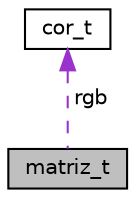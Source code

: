 digraph "matriz_t"
{
 // LATEX_PDF_SIZE
  edge [fontname="Helvetica",fontsize="10",labelfontname="Helvetica",labelfontsize="10"];
  node [fontname="Helvetica",fontsize="10",shape=record];
  Node1 [label="matriz_t",height=0.2,width=0.4,color="black", fillcolor="grey75", style="filled", fontcolor="black",tooltip="Struct tela com a matriz de cores (ex. tela->rgb[0][0].r = 255; tela->rgb[0][0].g = 0; tela->rgb[0][0..."];
  Node2 -> Node1 [dir="back",color="darkorchid3",fontsize="10",style="dashed",label=" rgb" ,fontname="Helvetica"];
  Node2 [label="cor_t",height=0.2,width=0.4,color="black", fillcolor="white", style="filled",URL="$structcor__t.html",tooltip="Define tipo \"cor\" com os valores de vermelho (r), verde (g) e azul (b)"];
}
